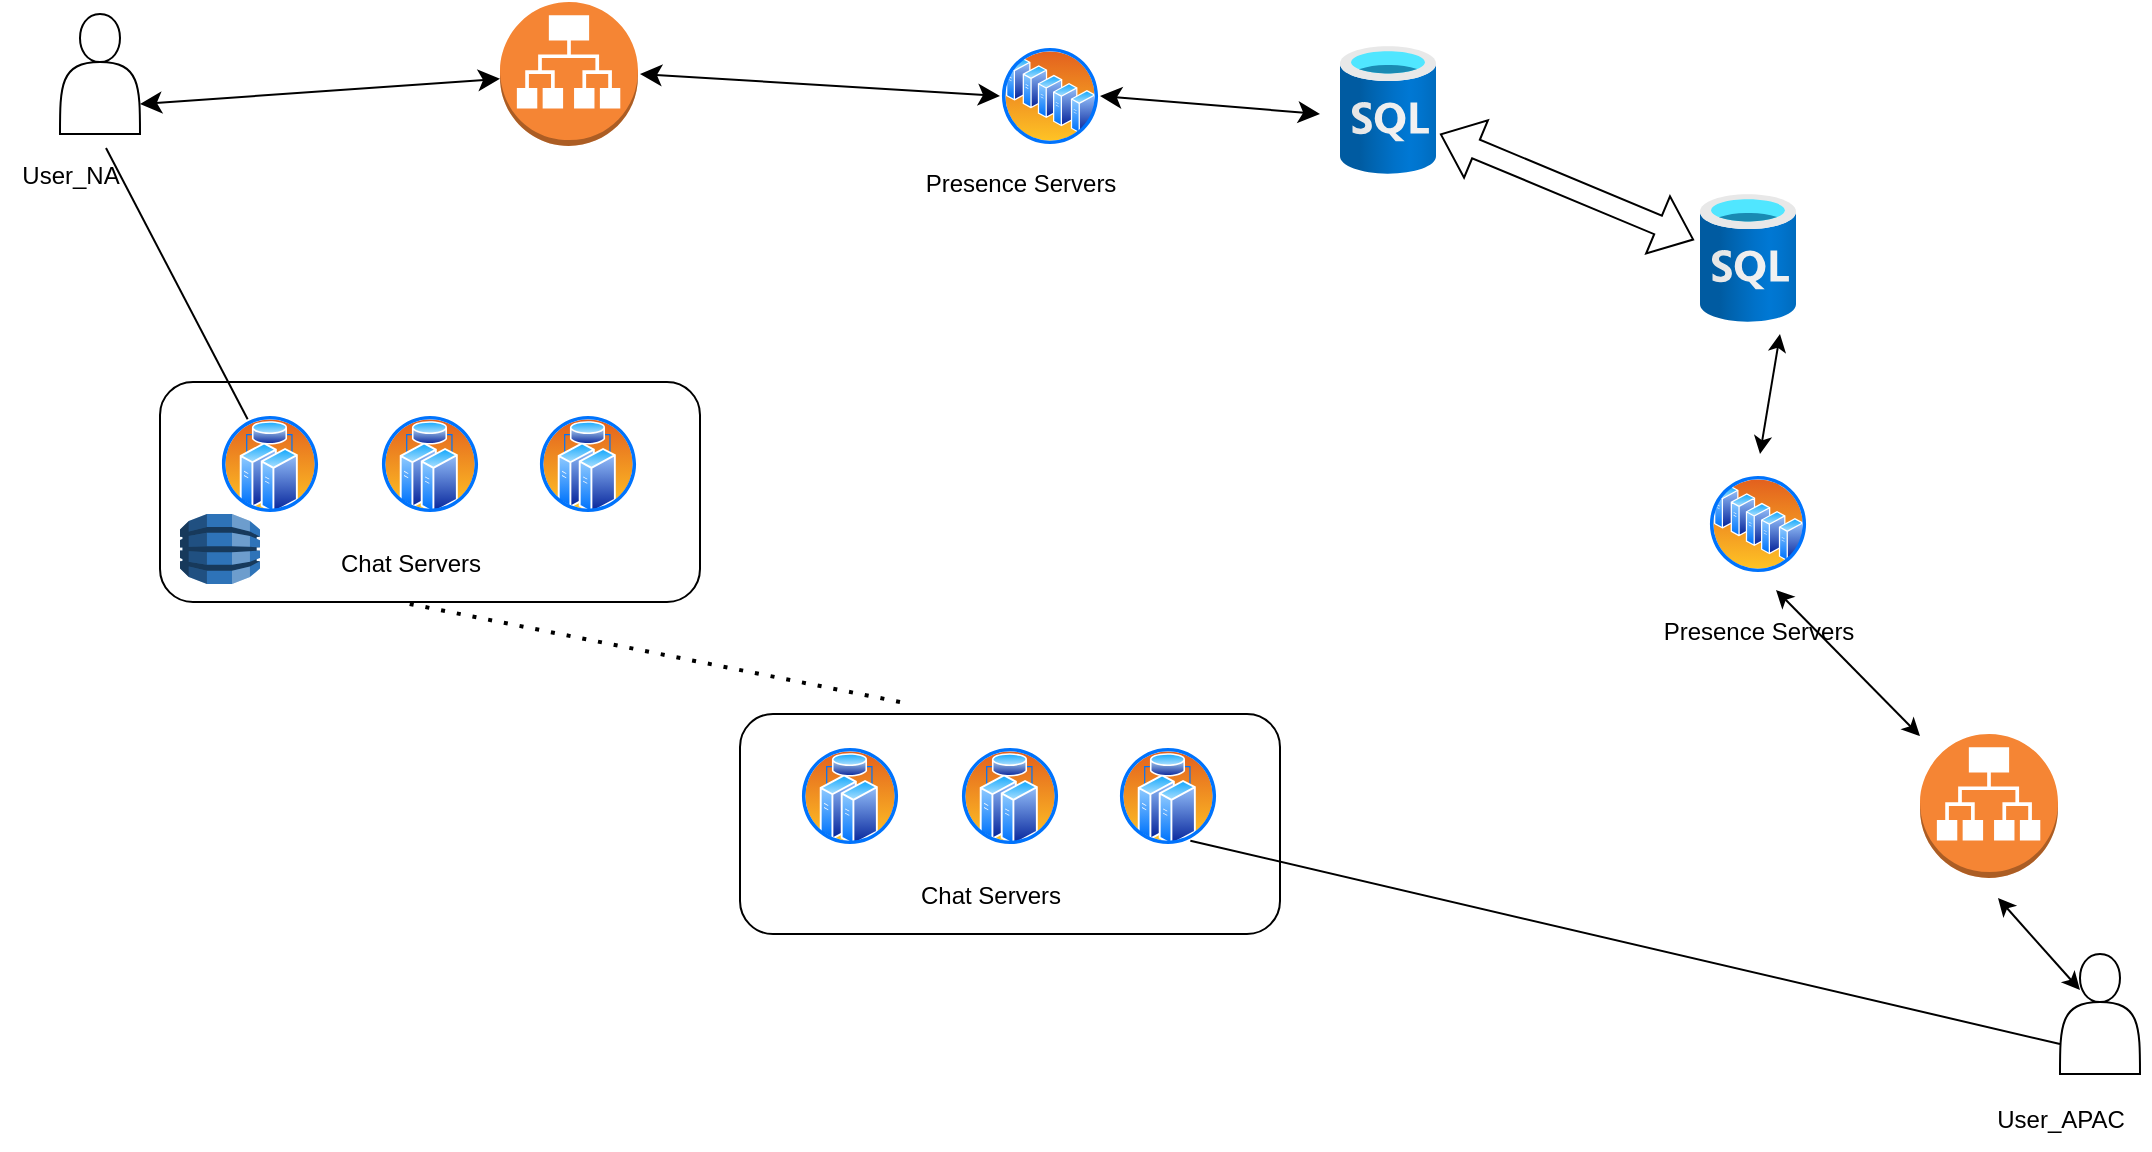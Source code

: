 <mxfile version="24.4.0" type="github">
  <diagram id="7gcUSTIZ7YSJ5vT40chW" name="Page-1">
    <mxGraphModel dx="1674" dy="747" grid="1" gridSize="10" guides="1" tooltips="1" connect="1" arrows="1" fold="1" page="1" pageScale="1" pageWidth="1169" pageHeight="827" math="0" shadow="0">
      <root>
        <mxCell id="0" />
        <mxCell id="1" parent="0" />
        <mxCell id="u9NiN3fWlVmESYlsB_uh-1" value="" style="shape=actor;whiteSpace=wrap;html=1;" vertex="1" parent="1">
          <mxGeometry x="90" y="120" width="40" height="60" as="geometry" />
        </mxCell>
        <mxCell id="u9NiN3fWlVmESYlsB_uh-2" value="" style="outlineConnect=0;dashed=0;verticalLabelPosition=bottom;verticalAlign=top;align=center;html=1;shape=mxgraph.aws3.application_load_balancer;fillColor=#F58534;gradientColor=none;" vertex="1" parent="1">
          <mxGeometry x="310" y="114" width="69" height="72" as="geometry" />
        </mxCell>
        <mxCell id="u9NiN3fWlVmESYlsB_uh-3" value="" style="image;aspect=fixed;perimeter=ellipsePerimeter;html=1;align=center;shadow=0;dashed=0;spacingTop=3;image=img/lib/active_directory/server_farm.svg;" vertex="1" parent="1">
          <mxGeometry x="560" y="136" width="50" height="50" as="geometry" />
        </mxCell>
        <mxCell id="u9NiN3fWlVmESYlsB_uh-5" value="" style="edgeStyle=none;orthogonalLoop=1;jettySize=auto;html=1;endArrow=classic;startArrow=classic;endSize=8;startSize=8;rounded=0;exitX=1;exitY=0.75;exitDx=0;exitDy=0;" edge="1" parent="1" source="u9NiN3fWlVmESYlsB_uh-1" target="u9NiN3fWlVmESYlsB_uh-2">
          <mxGeometry width="100" relative="1" as="geometry">
            <mxPoint x="140" y="170" as="sourcePoint" />
            <mxPoint x="280" y="170" as="targetPoint" />
            <Array as="points" />
          </mxGeometry>
        </mxCell>
        <mxCell id="u9NiN3fWlVmESYlsB_uh-6" value="" style="edgeStyle=none;orthogonalLoop=1;jettySize=auto;html=1;endArrow=classic;startArrow=classic;endSize=8;startSize=8;rounded=0;entryX=0;entryY=0.5;entryDx=0;entryDy=0;" edge="1" parent="1" target="u9NiN3fWlVmESYlsB_uh-3">
          <mxGeometry width="100" relative="1" as="geometry">
            <mxPoint x="380" y="150" as="sourcePoint" />
            <mxPoint x="470" y="140" as="targetPoint" />
            <Array as="points" />
          </mxGeometry>
        </mxCell>
        <mxCell id="u9NiN3fWlVmESYlsB_uh-7" value="" style="image;aspect=fixed;html=1;points=[];align=center;fontSize=12;image=img/lib/azure2/databases/SQL_Database.svg;" vertex="1" parent="1">
          <mxGeometry x="730" y="136" width="48" height="64" as="geometry" />
        </mxCell>
        <mxCell id="u9NiN3fWlVmESYlsB_uh-8" value="" style="edgeStyle=none;orthogonalLoop=1;jettySize=auto;html=1;endArrow=classic;startArrow=classic;endSize=8;startSize=8;rounded=0;exitX=1;exitY=0.5;exitDx=0;exitDy=0;" edge="1" parent="1" source="u9NiN3fWlVmESYlsB_uh-3">
          <mxGeometry width="100" relative="1" as="geometry">
            <mxPoint x="600" y="160" as="sourcePoint" />
            <mxPoint x="720" y="170" as="targetPoint" />
            <Array as="points" />
          </mxGeometry>
        </mxCell>
        <mxCell id="u9NiN3fWlVmESYlsB_uh-9" value="Presence Servers" style="text;html=1;align=center;verticalAlign=middle;resizable=0;points=[];autosize=1;strokeColor=none;fillColor=none;" vertex="1" parent="1">
          <mxGeometry x="510" y="190" width="120" height="30" as="geometry" />
        </mxCell>
        <mxCell id="u9NiN3fWlVmESYlsB_uh-17" value="" style="group" vertex="1" connectable="0" parent="1">
          <mxGeometry x="140" y="304" width="270" height="110" as="geometry" />
        </mxCell>
        <mxCell id="u9NiN3fWlVmESYlsB_uh-12" value="" style="rounded=1;whiteSpace=wrap;html=1;" vertex="1" parent="u9NiN3fWlVmESYlsB_uh-17">
          <mxGeometry width="270" height="110" as="geometry" />
        </mxCell>
        <mxCell id="u9NiN3fWlVmESYlsB_uh-13" value="" style="image;aspect=fixed;perimeter=ellipsePerimeter;html=1;align=center;shadow=0;dashed=0;spacingTop=3;image=img/lib/active_directory/cluster_server.svg;" vertex="1" parent="u9NiN3fWlVmESYlsB_uh-17">
          <mxGeometry x="30" y="16" width="50" height="50" as="geometry" />
        </mxCell>
        <mxCell id="u9NiN3fWlVmESYlsB_uh-14" value="" style="image;aspect=fixed;perimeter=ellipsePerimeter;html=1;align=center;shadow=0;dashed=0;spacingTop=3;image=img/lib/active_directory/cluster_server.svg;" vertex="1" parent="u9NiN3fWlVmESYlsB_uh-17">
          <mxGeometry x="110" y="16" width="50" height="50" as="geometry" />
        </mxCell>
        <mxCell id="u9NiN3fWlVmESYlsB_uh-15" value="" style="image;aspect=fixed;perimeter=ellipsePerimeter;html=1;align=center;shadow=0;dashed=0;spacingTop=3;image=img/lib/active_directory/cluster_server.svg;" vertex="1" parent="u9NiN3fWlVmESYlsB_uh-17">
          <mxGeometry x="189" y="16" width="50" height="50" as="geometry" />
        </mxCell>
        <mxCell id="u9NiN3fWlVmESYlsB_uh-16" value="Chat Servers" style="text;html=1;align=center;verticalAlign=middle;resizable=0;points=[];autosize=1;strokeColor=none;fillColor=none;" vertex="1" parent="u9NiN3fWlVmESYlsB_uh-17">
          <mxGeometry x="80" y="76" width="90" height="30" as="geometry" />
        </mxCell>
        <mxCell id="u9NiN3fWlVmESYlsB_uh-43" value="" style="outlineConnect=0;dashed=0;verticalLabelPosition=bottom;verticalAlign=top;align=center;html=1;shape=mxgraph.aws3.dynamo_db;fillColor=#2E73B8;gradientColor=none;" vertex="1" parent="u9NiN3fWlVmESYlsB_uh-17">
          <mxGeometry x="10" y="66" width="40" height="35" as="geometry" />
        </mxCell>
        <mxCell id="u9NiN3fWlVmESYlsB_uh-18" value="" style="group" vertex="1" connectable="0" parent="1">
          <mxGeometry x="430" y="470" width="270" height="110" as="geometry" />
        </mxCell>
        <mxCell id="u9NiN3fWlVmESYlsB_uh-19" value="" style="rounded=1;whiteSpace=wrap;html=1;" vertex="1" parent="u9NiN3fWlVmESYlsB_uh-18">
          <mxGeometry width="270" height="110" as="geometry" />
        </mxCell>
        <mxCell id="u9NiN3fWlVmESYlsB_uh-20" value="" style="image;aspect=fixed;perimeter=ellipsePerimeter;html=1;align=center;shadow=0;dashed=0;spacingTop=3;image=img/lib/active_directory/cluster_server.svg;" vertex="1" parent="u9NiN3fWlVmESYlsB_uh-18">
          <mxGeometry x="30" y="16" width="50" height="50" as="geometry" />
        </mxCell>
        <mxCell id="u9NiN3fWlVmESYlsB_uh-21" value="" style="image;aspect=fixed;perimeter=ellipsePerimeter;html=1;align=center;shadow=0;dashed=0;spacingTop=3;image=img/lib/active_directory/cluster_server.svg;" vertex="1" parent="u9NiN3fWlVmESYlsB_uh-18">
          <mxGeometry x="110" y="16" width="50" height="50" as="geometry" />
        </mxCell>
        <mxCell id="u9NiN3fWlVmESYlsB_uh-22" value="" style="image;aspect=fixed;perimeter=ellipsePerimeter;html=1;align=center;shadow=0;dashed=0;spacingTop=3;image=img/lib/active_directory/cluster_server.svg;" vertex="1" parent="u9NiN3fWlVmESYlsB_uh-18">
          <mxGeometry x="189" y="16" width="50" height="50" as="geometry" />
        </mxCell>
        <mxCell id="u9NiN3fWlVmESYlsB_uh-23" value="Chat Servers" style="text;html=1;align=center;verticalAlign=middle;resizable=0;points=[];autosize=1;strokeColor=none;fillColor=none;" vertex="1" parent="u9NiN3fWlVmESYlsB_uh-18">
          <mxGeometry x="80" y="76" width="90" height="30" as="geometry" />
        </mxCell>
        <mxCell id="u9NiN3fWlVmESYlsB_uh-24" value="" style="image;aspect=fixed;html=1;points=[];align=center;fontSize=12;image=img/lib/azure2/databases/SQL_Database.svg;" vertex="1" parent="1">
          <mxGeometry x="910" y="210" width="48" height="64" as="geometry" />
        </mxCell>
        <mxCell id="u9NiN3fWlVmESYlsB_uh-25" value="" style="shape=flexArrow;endArrow=classic;startArrow=classic;html=1;rounded=0;entryX=-0.062;entryY=0.359;entryDx=0;entryDy=0;entryPerimeter=0;" edge="1" parent="1" target="u9NiN3fWlVmESYlsB_uh-24">
          <mxGeometry width="100" height="100" relative="1" as="geometry">
            <mxPoint x="780" y="180" as="sourcePoint" />
            <mxPoint x="900" y="230" as="targetPoint" />
          </mxGeometry>
        </mxCell>
        <mxCell id="u9NiN3fWlVmESYlsB_uh-28" value="" style="outlineConnect=0;dashed=0;verticalLabelPosition=bottom;verticalAlign=top;align=center;html=1;shape=mxgraph.aws3.application_load_balancer;fillColor=#F58534;gradientColor=none;" vertex="1" parent="1">
          <mxGeometry x="1020" y="480" width="69" height="72" as="geometry" />
        </mxCell>
        <mxCell id="u9NiN3fWlVmESYlsB_uh-29" value="" style="image;aspect=fixed;perimeter=ellipsePerimeter;html=1;align=center;shadow=0;dashed=0;spacingTop=3;image=img/lib/active_directory/server_farm.svg;" vertex="1" parent="1">
          <mxGeometry x="914" y="350" width="50" height="50" as="geometry" />
        </mxCell>
        <mxCell id="u9NiN3fWlVmESYlsB_uh-32" value="Presence Servers" style="text;html=1;align=center;verticalAlign=middle;resizable=0;points=[];autosize=1;strokeColor=none;fillColor=none;" vertex="1" parent="1">
          <mxGeometry x="879" y="414" width="120" height="30" as="geometry" />
        </mxCell>
        <mxCell id="u9NiN3fWlVmESYlsB_uh-33" value="" style="shape=actor;whiteSpace=wrap;html=1;" vertex="1" parent="1">
          <mxGeometry x="1090" y="590" width="40" height="60" as="geometry" />
        </mxCell>
        <mxCell id="u9NiN3fWlVmESYlsB_uh-34" value="" style="endArrow=none;dashed=1;html=1;dashPattern=1 3;strokeWidth=2;rounded=0;" edge="1" parent="1">
          <mxGeometry width="50" height="50" relative="1" as="geometry">
            <mxPoint x="510" y="464" as="sourcePoint" />
            <mxPoint x="260" y="414" as="targetPoint" />
          </mxGeometry>
        </mxCell>
        <mxCell id="u9NiN3fWlVmESYlsB_uh-35" value="User_NA" style="text;html=1;align=center;verticalAlign=middle;resizable=0;points=[];autosize=1;strokeColor=none;fillColor=none;" vertex="1" parent="1">
          <mxGeometry x="60" y="186" width="70" height="30" as="geometry" />
        </mxCell>
        <mxCell id="u9NiN3fWlVmESYlsB_uh-36" value="User_APAC" style="text;html=1;align=center;verticalAlign=middle;resizable=0;points=[];autosize=1;strokeColor=none;fillColor=none;" vertex="1" parent="1">
          <mxGeometry x="1045" y="658" width="90" height="30" as="geometry" />
        </mxCell>
        <mxCell id="u9NiN3fWlVmESYlsB_uh-38" value="" style="endArrow=classic;startArrow=classic;html=1;rounded=0;" edge="1" parent="1">
          <mxGeometry width="50" height="50" relative="1" as="geometry">
            <mxPoint x="1100" y="608" as="sourcePoint" />
            <mxPoint x="1059" y="562" as="targetPoint" />
          </mxGeometry>
        </mxCell>
        <mxCell id="u9NiN3fWlVmESYlsB_uh-39" value="" style="endArrow=classic;startArrow=classic;html=1;rounded=0;entryX=0.575;entryY=-0.2;entryDx=0;entryDy=0;entryPerimeter=0;" edge="1" parent="1" source="u9NiN3fWlVmESYlsB_uh-28" target="u9NiN3fWlVmESYlsB_uh-32">
          <mxGeometry width="50" height="50" relative="1" as="geometry">
            <mxPoint x="950" y="500" as="sourcePoint" />
            <mxPoint x="1000" y="450" as="targetPoint" />
          </mxGeometry>
        </mxCell>
        <mxCell id="u9NiN3fWlVmESYlsB_uh-40" value="" style="endArrow=classic;startArrow=classic;html=1;rounded=0;" edge="1" parent="1">
          <mxGeometry width="50" height="50" relative="1" as="geometry">
            <mxPoint x="940" y="340" as="sourcePoint" />
            <mxPoint x="950" y="280" as="targetPoint" />
          </mxGeometry>
        </mxCell>
        <mxCell id="u9NiN3fWlVmESYlsB_uh-41" value="" style="endArrow=none;html=1;rounded=0;entryX=0.575;entryY=1.117;entryDx=0;entryDy=0;entryPerimeter=0;exitX=0.25;exitY=0;exitDx=0;exitDy=0;" edge="1" parent="1" source="u9NiN3fWlVmESYlsB_uh-13" target="u9NiN3fWlVmESYlsB_uh-1">
          <mxGeometry width="50" height="50" relative="1" as="geometry">
            <mxPoint x="560" y="420" as="sourcePoint" />
            <mxPoint x="560" y="350" as="targetPoint" />
          </mxGeometry>
        </mxCell>
        <mxCell id="u9NiN3fWlVmESYlsB_uh-42" value="" style="endArrow=none;html=1;rounded=0;entryX=0;entryY=0.75;entryDx=0;entryDy=0;exitX=0.75;exitY=1;exitDx=0;exitDy=0;" edge="1" parent="1" source="u9NiN3fWlVmESYlsB_uh-22" target="u9NiN3fWlVmESYlsB_uh-33">
          <mxGeometry width="50" height="50" relative="1" as="geometry">
            <mxPoint x="560" y="420" as="sourcePoint" />
            <mxPoint x="610" y="370" as="targetPoint" />
          </mxGeometry>
        </mxCell>
      </root>
    </mxGraphModel>
  </diagram>
</mxfile>

